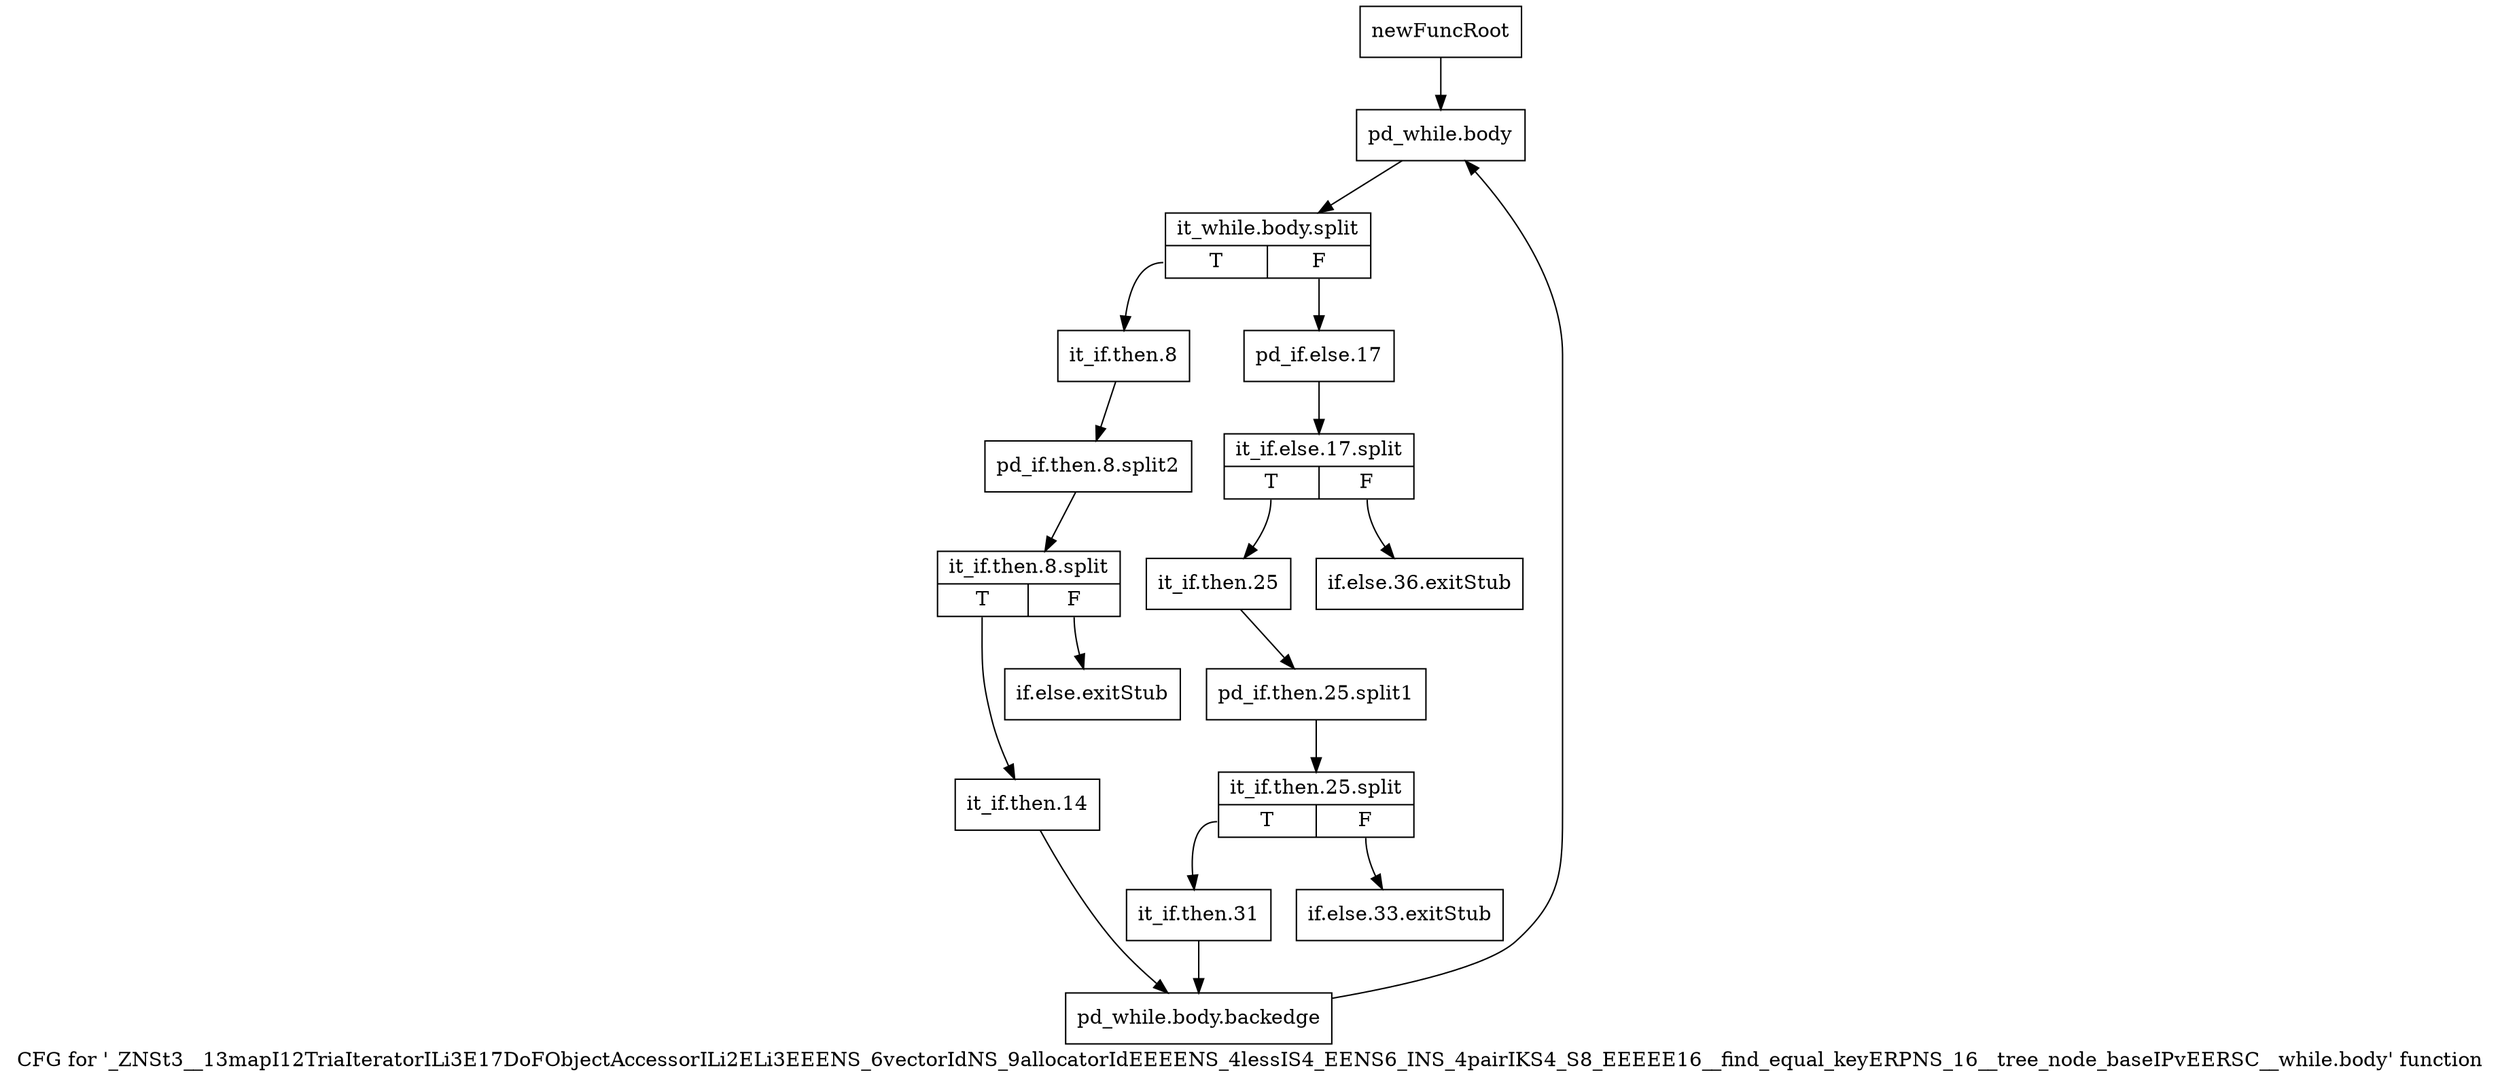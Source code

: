 digraph "CFG for '_ZNSt3__13mapI12TriaIteratorILi3E17DoFObjectAccessorILi2ELi3EEENS_6vectorIdNS_9allocatorIdEEEENS_4lessIS4_EENS6_INS_4pairIKS4_S8_EEEEE16__find_equal_keyERPNS_16__tree_node_baseIPvEERSC__while.body' function" {
	label="CFG for '_ZNSt3__13mapI12TriaIteratorILi3E17DoFObjectAccessorILi2ELi3EEENS_6vectorIdNS_9allocatorIdEEEENS_4lessIS4_EENS6_INS_4pairIKS4_S8_EEEEE16__find_equal_keyERPNS_16__tree_node_baseIPvEERSC__while.body' function";

	Node0x908ba80 [shape=record,label="{newFuncRoot}"];
	Node0x908ba80 -> Node0x908bc90;
	Node0x908bad0 [shape=record,label="{if.else.36.exitStub}"];
	Node0x908bb20 [shape=record,label="{if.else.33.exitStub}"];
	Node0x908bc40 [shape=record,label="{if.else.exitStub}"];
	Node0x908bc90 [shape=record,label="{pd_while.body}"];
	Node0x908bc90 -> Node0xc5991f0;
	Node0xc5991f0 [shape=record,label="{it_while.body.split|{<s0>T|<s1>F}}"];
	Node0xc5991f0:s0 -> Node0x908bdd0;
	Node0xc5991f0:s1 -> Node0x908bce0;
	Node0x908bce0 [shape=record,label="{pd_if.else.17}"];
	Node0x908bce0 -> Node0xc5460f0;
	Node0xc5460f0 [shape=record,label="{it_if.else.17.split|{<s0>T|<s1>F}}"];
	Node0xc5460f0:s0 -> Node0x908bd30;
	Node0xc5460f0:s1 -> Node0x908bad0;
	Node0x908bd30 [shape=record,label="{it_if.then.25}"];
	Node0x908bd30 -> Node0xc590500;
	Node0xc590500 [shape=record,label="{pd_if.then.25.split1}"];
	Node0xc590500 -> Node0xc598000;
	Node0xc598000 [shape=record,label="{it_if.then.25.split|{<s0>T|<s1>F}}"];
	Node0xc598000:s0 -> Node0x908bd80;
	Node0xc598000:s1 -> Node0x908bb20;
	Node0x908bd80 [shape=record,label="{it_if.then.31}"];
	Node0x908bd80 -> Node0x908be70;
	Node0x908bdd0 [shape=record,label="{it_if.then.8}"];
	Node0x908bdd0 -> Node0xc611a80;
	Node0xc611a80 [shape=record,label="{pd_if.then.8.split2}"];
	Node0xc611a80 -> Node0xc59a4f0;
	Node0xc59a4f0 [shape=record,label="{it_if.then.8.split|{<s0>T|<s1>F}}"];
	Node0xc59a4f0:s0 -> Node0x908be20;
	Node0xc59a4f0:s1 -> Node0x908bc40;
	Node0x908be20 [shape=record,label="{it_if.then.14}"];
	Node0x908be20 -> Node0x908be70;
	Node0x908be70 [shape=record,label="{pd_while.body.backedge}"];
	Node0x908be70 -> Node0x908bc90;
}
